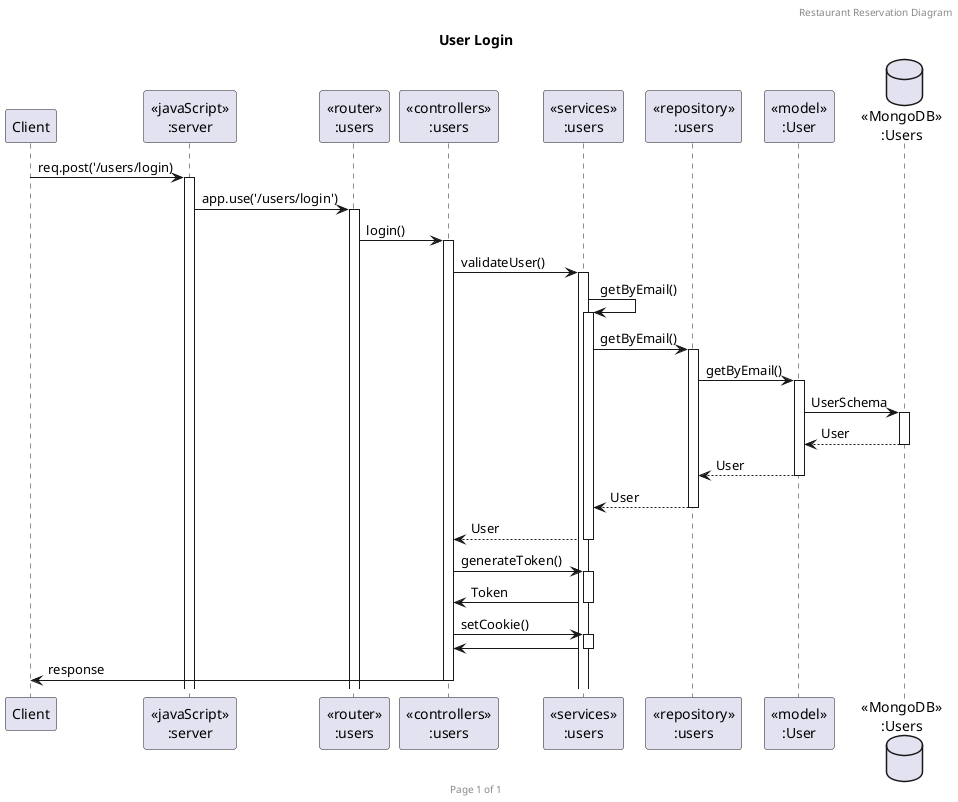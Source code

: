 @startuml Restaurant Reservation

header Restaurant Reservation Diagram
footer Page %page% of %lastpage%
title "User Login"

participant "Client" as client
participant "<<javaScript>>\n:server" as server
participant "<<router>>\n:users" as routerUsers
participant "<<controllers>>\n:users" as controllersUsers
participant "<<services>>\n:users" as serviceUser
participant "<<repository>>\n:users" as repoUser
participant "<<model>>\n:User" as modelUser
database "<<MongoDB>>\n:Users" as UsersDatabase

client->server ++:req.post('/users/login)
server->routerUsers ++:app.use('/users/login')
routerUsers -> controllersUsers ++:login()
controllersUsers->serviceUser ++:validateUser()

serviceUser->serviceUser ++:getByEmail()
serviceUser->repoUser ++:getByEmail()
repoUser->modelUser ++:getByEmail()
modelUser ->UsersDatabase ++: UserSchema
UsersDatabase --> modelUser --: User
modelUser --> repoUser --:User
repoUser --> serviceUser --:User

serviceUser --> controllersUsers --:User
controllersUsers->serviceUser ++:generateToken()
serviceUser->controllersUsers --:Token

controllersUsers->serviceUser ++:setCookie()
serviceUser->controllersUsers --:
controllersUsers->client --:response

@enduml
